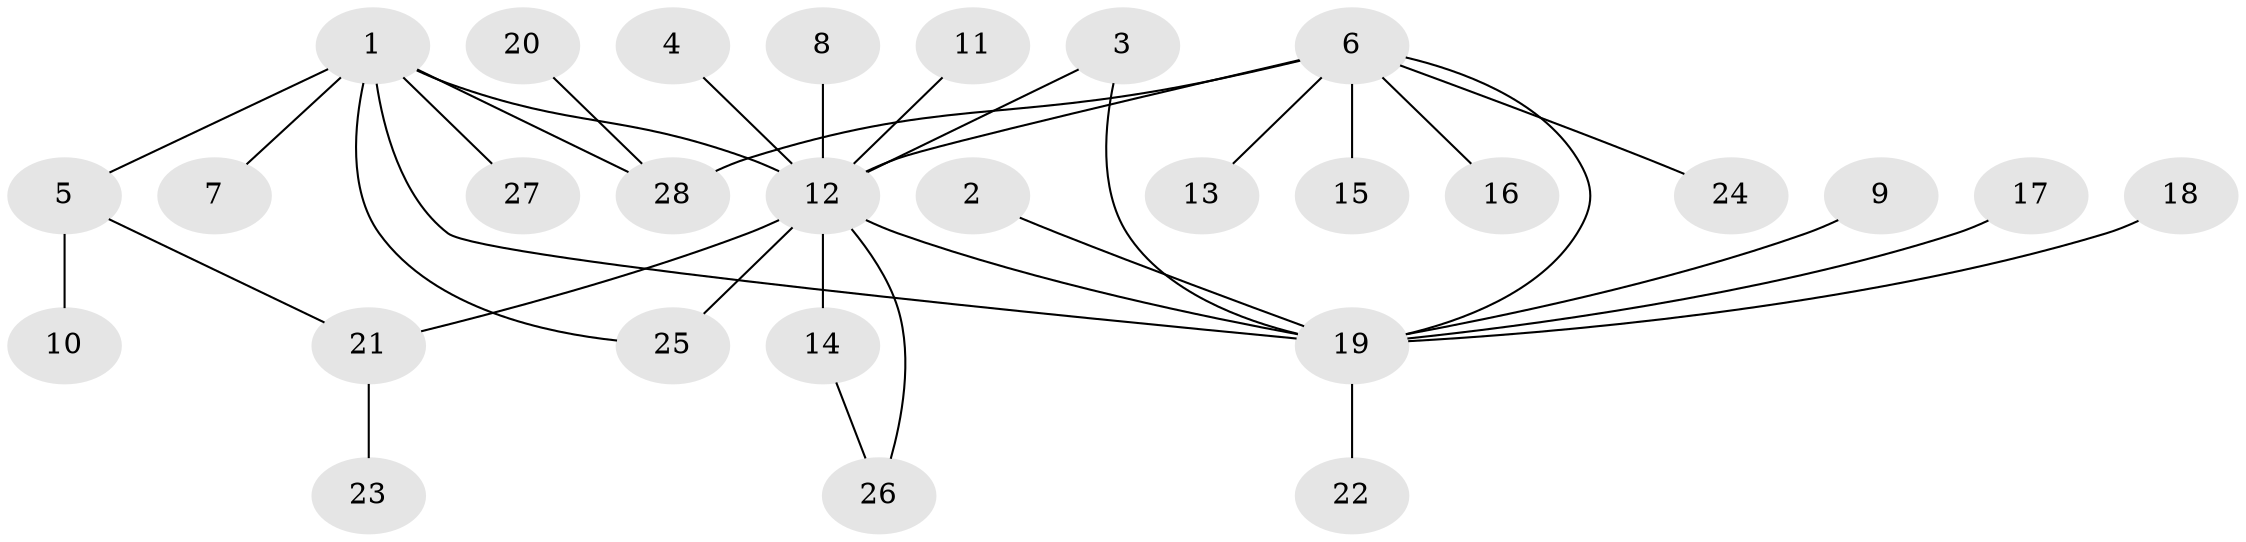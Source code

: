 // original degree distribution, {4: 0.037037037037037035, 14: 0.018518518518518517, 9: 0.018518518518518517, 8: 0.018518518518518517, 3: 0.09259259259259259, 1: 0.5925925925925926, 2: 0.18518518518518517, 11: 0.018518518518518517, 5: 0.018518518518518517}
// Generated by graph-tools (version 1.1) at 2025/01/03/09/25 03:01:55]
// undirected, 28 vertices, 34 edges
graph export_dot {
graph [start="1"]
  node [color=gray90,style=filled];
  1;
  2;
  3;
  4;
  5;
  6;
  7;
  8;
  9;
  10;
  11;
  12;
  13;
  14;
  15;
  16;
  17;
  18;
  19;
  20;
  21;
  22;
  23;
  24;
  25;
  26;
  27;
  28;
  1 -- 5 [weight=1.0];
  1 -- 7 [weight=1.0];
  1 -- 12 [weight=1.0];
  1 -- 19 [weight=1.0];
  1 -- 25 [weight=1.0];
  1 -- 27 [weight=1.0];
  1 -- 28 [weight=1.0];
  2 -- 19 [weight=1.0];
  3 -- 12 [weight=1.0];
  3 -- 19 [weight=1.0];
  4 -- 12 [weight=1.0];
  5 -- 10 [weight=1.0];
  5 -- 21 [weight=1.0];
  6 -- 12 [weight=1.0];
  6 -- 13 [weight=1.0];
  6 -- 15 [weight=1.0];
  6 -- 16 [weight=1.0];
  6 -- 19 [weight=1.0];
  6 -- 24 [weight=1.0];
  6 -- 28 [weight=1.0];
  8 -- 12 [weight=1.0];
  9 -- 19 [weight=1.0];
  11 -- 12 [weight=1.0];
  12 -- 14 [weight=1.0];
  12 -- 19 [weight=1.0];
  12 -- 21 [weight=1.0];
  12 -- 25 [weight=2.0];
  12 -- 26 [weight=1.0];
  14 -- 26 [weight=1.0];
  17 -- 19 [weight=1.0];
  18 -- 19 [weight=1.0];
  19 -- 22 [weight=1.0];
  20 -- 28 [weight=1.0];
  21 -- 23 [weight=1.0];
}
